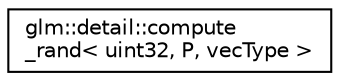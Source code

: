 digraph "Graphical Class Hierarchy"
{
  edge [fontname="Helvetica",fontsize="10",labelfontname="Helvetica",labelfontsize="10"];
  node [fontname="Helvetica",fontsize="10",shape=record];
  rankdir="LR";
  Node1 [label="glm::detail::compute\l_rand\< uint32, P, vecType \>",height=0.2,width=0.4,color="black", fillcolor="white", style="filled",URL="$structglm_1_1detail_1_1compute__rand_3_01uint32_00_01_p_00_01vec_type_01_4.html"];
}
